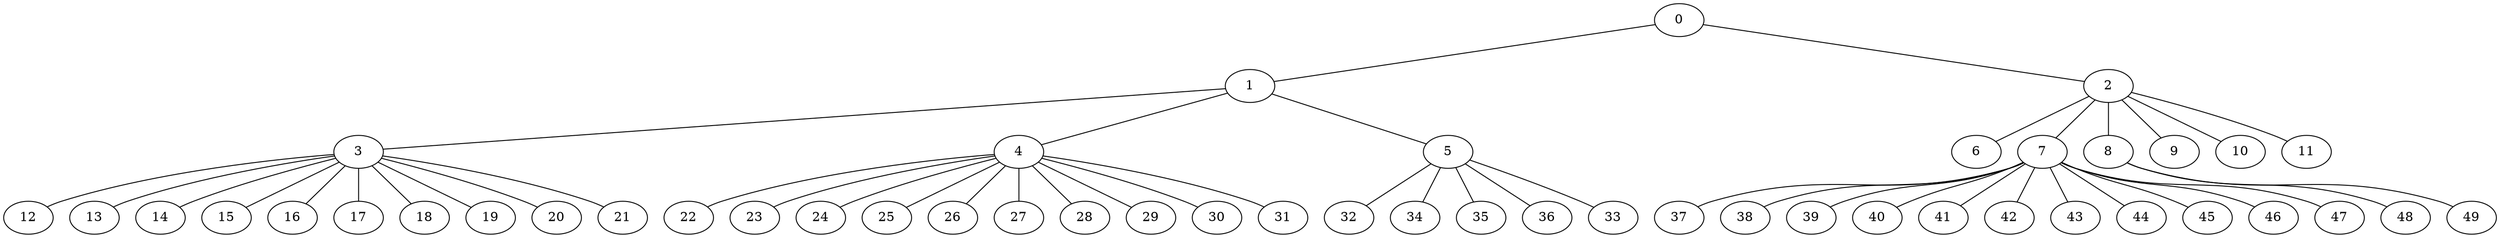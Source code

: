 
graph graphname {
    0 -- 1
0 -- 2
1 -- 3
1 -- 4
1 -- 5
2 -- 6
2 -- 7
2 -- 8
2 -- 9
2 -- 10
2 -- 11
3 -- 12
3 -- 13
3 -- 14
3 -- 15
3 -- 16
3 -- 17
3 -- 18
3 -- 19
3 -- 20
3 -- 21
4 -- 22
4 -- 23
4 -- 24
4 -- 25
4 -- 26
4 -- 27
4 -- 28
4 -- 29
4 -- 30
4 -- 31
5 -- 32
5 -- 34
5 -- 35
5 -- 36
5 -- 33
7 -- 37
7 -- 38
7 -- 39
7 -- 40
7 -- 41
7 -- 42
7 -- 43
7 -- 44
7 -- 45
7 -- 46
7 -- 47
8 -- 48
8 -- 49

}
